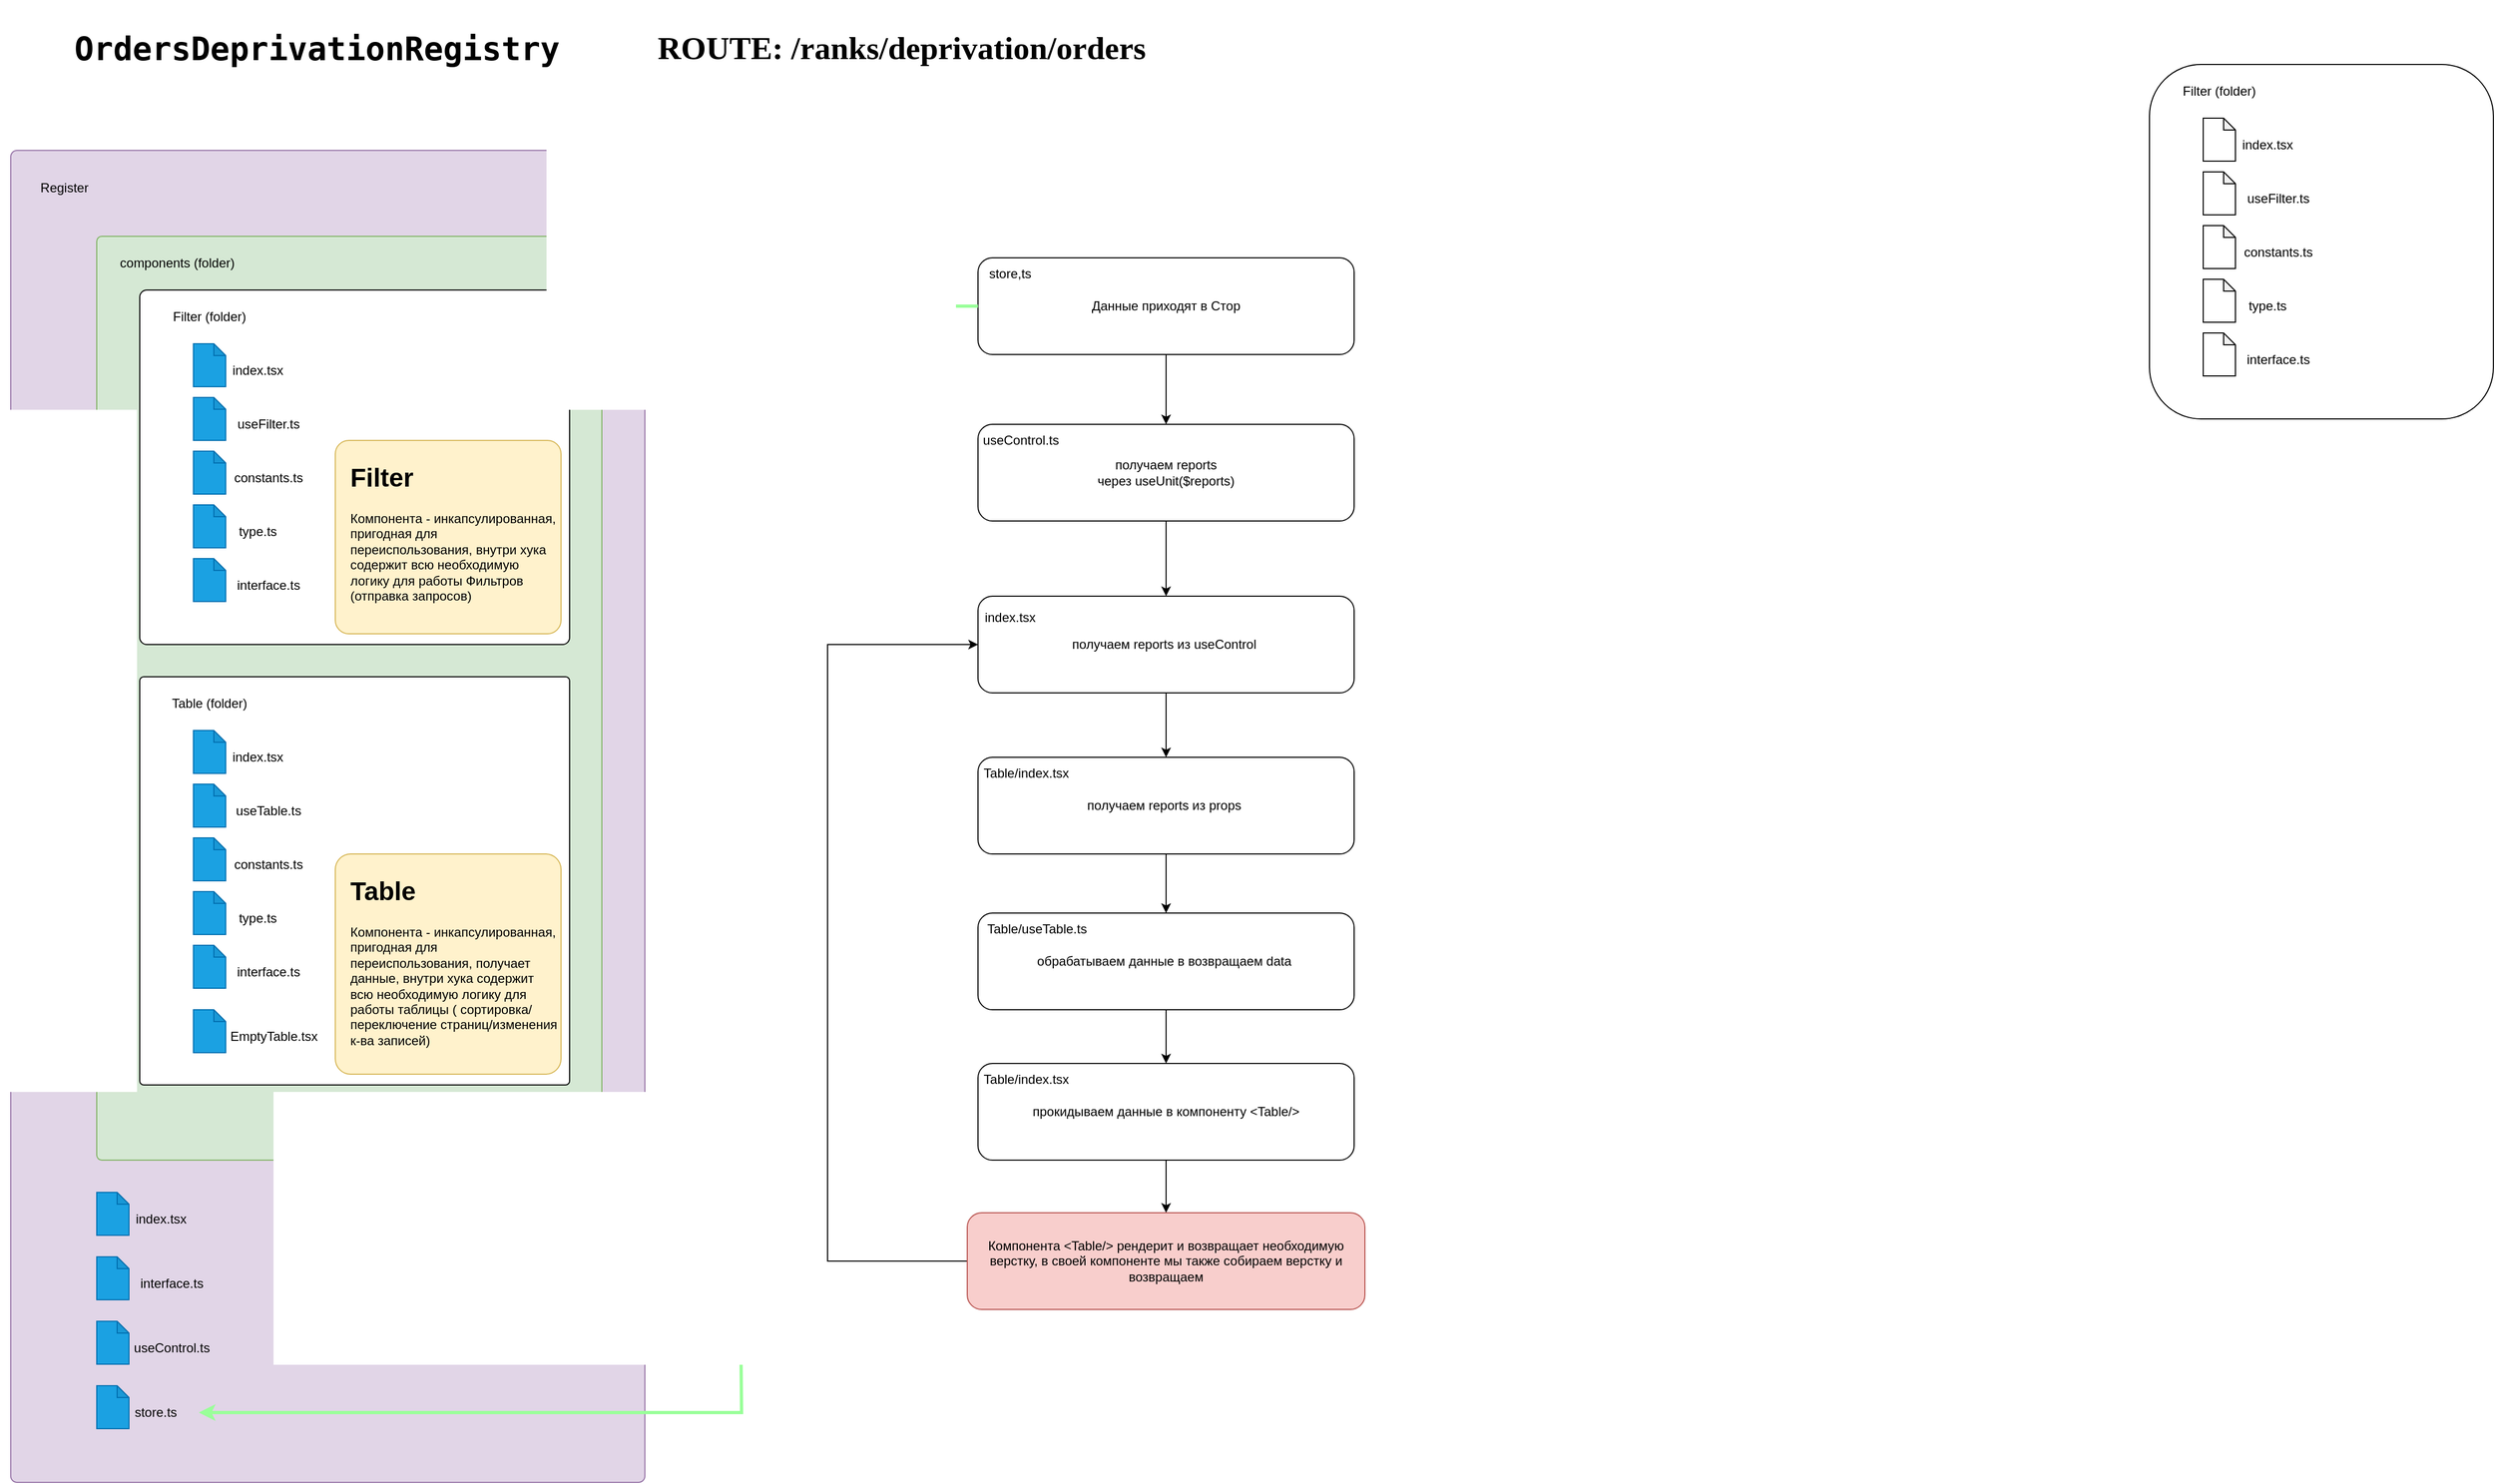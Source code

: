 <mxfile version="20.3.0" type="github">
  <diagram name="Page-1" id="b98fa263-6416-c6ec-5b7d-78bf54ef71d0">
    <mxGraphModel dx="1543" dy="1006" grid="1" gridSize="10" guides="1" tooltips="1" connect="1" arrows="1" fold="1" page="1" pageScale="1.5" pageWidth="1169" pageHeight="826" background="none" math="0" shadow="0">
      <root>
        <mxCell id="0" style=";html=1;" />
        <mxCell id="1" style=";html=1;" parent="0" />
        <mxCell id="S_p18HfiTmYRSQDMKSym-2" value="" style="rounded=1;whiteSpace=wrap;html=1;fillColor=#e1d5e7;strokeColor=#9673a6;arcSize=1;" vertex="1" parent="1">
          <mxGeometry x="440" y="160" width="590" height="1240" as="geometry" />
        </mxCell>
        <mxCell id="S_p18HfiTmYRSQDMKSym-7" value="" style="rounded=1;whiteSpace=wrap;html=1;fillColor=#d5e8d4;strokeColor=#82b366;arcSize=1;" vertex="1" parent="1">
          <mxGeometry x="520" y="240" width="470" height="860" as="geometry" />
        </mxCell>
        <mxCell id="S_p18HfiTmYRSQDMKSym-8" value="Register" style="text;html=1;strokeColor=none;fillColor=none;align=center;verticalAlign=middle;whiteSpace=wrap;rounded=0;" vertex="1" parent="1">
          <mxGeometry x="460" y="180" width="60" height="30" as="geometry" />
        </mxCell>
        <mxCell id="S_p18HfiTmYRSQDMKSym-9" value="components (folder)" style="text;html=1;strokeColor=none;fillColor=none;align=center;verticalAlign=middle;whiteSpace=wrap;rounded=0;" vertex="1" parent="1">
          <mxGeometry x="530" y="250" width="130" height="30" as="geometry" />
        </mxCell>
        <mxCell id="S_p18HfiTmYRSQDMKSym-11" value="" style="rounded=1;whiteSpace=wrap;html=1;arcSize=2;" vertex="1" parent="1">
          <mxGeometry x="560" y="290" width="400" height="330" as="geometry" />
        </mxCell>
        <mxCell id="S_p18HfiTmYRSQDMKSym-10" value="Filter (folder)" style="text;html=1;strokeColor=none;fillColor=none;align=center;verticalAlign=middle;whiteSpace=wrap;rounded=0;" vertex="1" parent="1">
          <mxGeometry x="560" y="300" width="130" height="30" as="geometry" />
        </mxCell>
        <mxCell id="S_p18HfiTmYRSQDMKSym-15" value="" style="group" vertex="1" connectable="0" parent="1">
          <mxGeometry x="610" y="340" width="90" height="40" as="geometry" />
        </mxCell>
        <mxCell id="S_p18HfiTmYRSQDMKSym-13" value="" style="shape=note;whiteSpace=wrap;html=1;backgroundOutline=1;darkOpacity=0.05;rounded=1;size=11;fillColor=#1ba1e2;fontColor=#ffffff;strokeColor=#006EAF;" vertex="1" parent="S_p18HfiTmYRSQDMKSym-15">
          <mxGeometry width="30" height="40" as="geometry" />
        </mxCell>
        <mxCell id="S_p18HfiTmYRSQDMKSym-14" value="index.tsx" style="text;html=1;strokeColor=none;fillColor=none;align=center;verticalAlign=middle;whiteSpace=wrap;rounded=0;" vertex="1" parent="S_p18HfiTmYRSQDMKSym-15">
          <mxGeometry x="30" y="10" width="60" height="30" as="geometry" />
        </mxCell>
        <mxCell id="S_p18HfiTmYRSQDMKSym-16" value="" style="group" vertex="1" connectable="0" parent="1">
          <mxGeometry x="610" y="390" width="110" height="40" as="geometry" />
        </mxCell>
        <mxCell id="S_p18HfiTmYRSQDMKSym-17" value="" style="shape=note;whiteSpace=wrap;html=1;backgroundOutline=1;darkOpacity=0.05;rounded=1;size=11;fillColor=#1ba1e2;fontColor=#ffffff;strokeColor=#006EAF;" vertex="1" parent="S_p18HfiTmYRSQDMKSym-16">
          <mxGeometry width="30" height="40" as="geometry" />
        </mxCell>
        <mxCell id="S_p18HfiTmYRSQDMKSym-18" value="useFilter.ts" style="text;html=1;strokeColor=none;fillColor=none;align=center;verticalAlign=middle;whiteSpace=wrap;rounded=0;" vertex="1" parent="S_p18HfiTmYRSQDMKSym-16">
          <mxGeometry x="30" y="10" width="80" height="30" as="geometry" />
        </mxCell>
        <mxCell id="S_p18HfiTmYRSQDMKSym-19" value="" style="group" vertex="1" connectable="0" parent="1">
          <mxGeometry x="610" y="540" width="110" height="40" as="geometry" />
        </mxCell>
        <mxCell id="S_p18HfiTmYRSQDMKSym-20" value="" style="shape=note;whiteSpace=wrap;html=1;backgroundOutline=1;darkOpacity=0.05;rounded=1;size=11;fillColor=#1ba1e2;fontColor=#ffffff;strokeColor=#006EAF;" vertex="1" parent="S_p18HfiTmYRSQDMKSym-19">
          <mxGeometry width="30" height="40" as="geometry" />
        </mxCell>
        <mxCell id="S_p18HfiTmYRSQDMKSym-21" value="interface.ts" style="text;html=1;strokeColor=none;fillColor=none;align=center;verticalAlign=middle;whiteSpace=wrap;rounded=0;" vertex="1" parent="S_p18HfiTmYRSQDMKSym-19">
          <mxGeometry x="30" y="10" width="80" height="30" as="geometry" />
        </mxCell>
        <mxCell id="S_p18HfiTmYRSQDMKSym-22" value="" style="group" vertex="1" connectable="0" parent="1">
          <mxGeometry x="610" y="490" width="90" height="40" as="geometry" />
        </mxCell>
        <mxCell id="S_p18HfiTmYRSQDMKSym-23" value="" style="shape=note;whiteSpace=wrap;html=1;backgroundOutline=1;darkOpacity=0.05;rounded=1;size=11;fillColor=#1ba1e2;fontColor=#ffffff;strokeColor=#006EAF;" vertex="1" parent="S_p18HfiTmYRSQDMKSym-22">
          <mxGeometry width="30" height="40" as="geometry" />
        </mxCell>
        <mxCell id="S_p18HfiTmYRSQDMKSym-24" value="type.ts" style="text;html=1;strokeColor=none;fillColor=none;align=center;verticalAlign=middle;whiteSpace=wrap;rounded=0;" vertex="1" parent="S_p18HfiTmYRSQDMKSym-22">
          <mxGeometry x="30" y="10" width="60" height="30" as="geometry" />
        </mxCell>
        <mxCell id="S_p18HfiTmYRSQDMKSym-26" value="" style="group" vertex="1" connectable="0" parent="1">
          <mxGeometry x="610" y="440" width="110" height="40" as="geometry" />
        </mxCell>
        <mxCell id="S_p18HfiTmYRSQDMKSym-27" value="" style="shape=note;whiteSpace=wrap;html=1;backgroundOutline=1;darkOpacity=0.05;rounded=1;size=11;fillColor=#1ba1e2;fontColor=#ffffff;strokeColor=#006EAF;" vertex="1" parent="S_p18HfiTmYRSQDMKSym-26">
          <mxGeometry width="30" height="40" as="geometry" />
        </mxCell>
        <mxCell id="S_p18HfiTmYRSQDMKSym-28" value="constants.ts" style="text;html=1;strokeColor=none;fillColor=none;align=center;verticalAlign=middle;whiteSpace=wrap;rounded=0;" vertex="1" parent="S_p18HfiTmYRSQDMKSym-26">
          <mxGeometry x="30" y="10" width="80" height="30" as="geometry" />
        </mxCell>
        <mxCell id="S_p18HfiTmYRSQDMKSym-47" value="" style="rounded=1;whiteSpace=wrap;html=1;" vertex="1" parent="1">
          <mxGeometry x="2430" y="80" width="320" height="330" as="geometry" />
        </mxCell>
        <mxCell id="S_p18HfiTmYRSQDMKSym-48" value="Filter (folder)" style="text;html=1;strokeColor=none;fillColor=none;align=center;verticalAlign=middle;whiteSpace=wrap;rounded=0;" vertex="1" parent="1">
          <mxGeometry x="2430" y="90" width="130" height="30" as="geometry" />
        </mxCell>
        <mxCell id="S_p18HfiTmYRSQDMKSym-49" value="" style="group" vertex="1" connectable="0" parent="1">
          <mxGeometry x="2480" y="130" width="90" height="40" as="geometry" />
        </mxCell>
        <mxCell id="S_p18HfiTmYRSQDMKSym-50" value="" style="shape=note;whiteSpace=wrap;html=1;backgroundOutline=1;darkOpacity=0.05;rounded=1;size=11;" vertex="1" parent="S_p18HfiTmYRSQDMKSym-49">
          <mxGeometry width="30" height="40" as="geometry" />
        </mxCell>
        <mxCell id="S_p18HfiTmYRSQDMKSym-51" value="index.tsx" style="text;html=1;strokeColor=none;fillColor=none;align=center;verticalAlign=middle;whiteSpace=wrap;rounded=0;" vertex="1" parent="S_p18HfiTmYRSQDMKSym-49">
          <mxGeometry x="30" y="10" width="60" height="30" as="geometry" />
        </mxCell>
        <mxCell id="S_p18HfiTmYRSQDMKSym-52" value="" style="group" vertex="1" connectable="0" parent="1">
          <mxGeometry x="2480" y="180" width="110" height="40" as="geometry" />
        </mxCell>
        <mxCell id="S_p18HfiTmYRSQDMKSym-53" value="" style="shape=note;whiteSpace=wrap;html=1;backgroundOutline=1;darkOpacity=0.05;rounded=1;size=11;" vertex="1" parent="S_p18HfiTmYRSQDMKSym-52">
          <mxGeometry width="30" height="40" as="geometry" />
        </mxCell>
        <mxCell id="S_p18HfiTmYRSQDMKSym-54" value="useFilter.ts" style="text;html=1;strokeColor=none;fillColor=none;align=center;verticalAlign=middle;whiteSpace=wrap;rounded=0;" vertex="1" parent="S_p18HfiTmYRSQDMKSym-52">
          <mxGeometry x="30" y="10" width="80" height="30" as="geometry" />
        </mxCell>
        <mxCell id="S_p18HfiTmYRSQDMKSym-55" value="" style="group" vertex="1" connectable="0" parent="1">
          <mxGeometry x="2480" y="330" width="110" height="40" as="geometry" />
        </mxCell>
        <mxCell id="S_p18HfiTmYRSQDMKSym-56" value="" style="shape=note;whiteSpace=wrap;html=1;backgroundOutline=1;darkOpacity=0.05;rounded=1;size=11;" vertex="1" parent="S_p18HfiTmYRSQDMKSym-55">
          <mxGeometry width="30" height="40" as="geometry" />
        </mxCell>
        <mxCell id="S_p18HfiTmYRSQDMKSym-57" value="interface.ts" style="text;html=1;strokeColor=none;fillColor=none;align=center;verticalAlign=middle;whiteSpace=wrap;rounded=0;" vertex="1" parent="S_p18HfiTmYRSQDMKSym-55">
          <mxGeometry x="30" y="10" width="80" height="30" as="geometry" />
        </mxCell>
        <mxCell id="S_p18HfiTmYRSQDMKSym-58" value="" style="group" vertex="1" connectable="0" parent="1">
          <mxGeometry x="2480" y="280" width="90" height="40" as="geometry" />
        </mxCell>
        <mxCell id="S_p18HfiTmYRSQDMKSym-59" value="" style="shape=note;whiteSpace=wrap;html=1;backgroundOutline=1;darkOpacity=0.05;rounded=1;size=11;" vertex="1" parent="S_p18HfiTmYRSQDMKSym-58">
          <mxGeometry width="30" height="40" as="geometry" />
        </mxCell>
        <mxCell id="S_p18HfiTmYRSQDMKSym-60" value="type.ts" style="text;html=1;strokeColor=none;fillColor=none;align=center;verticalAlign=middle;whiteSpace=wrap;rounded=0;" vertex="1" parent="S_p18HfiTmYRSQDMKSym-58">
          <mxGeometry x="30" y="10" width="60" height="30" as="geometry" />
        </mxCell>
        <mxCell id="S_p18HfiTmYRSQDMKSym-61" value="" style="group" vertex="1" connectable="0" parent="1">
          <mxGeometry x="2480" y="230" width="110" height="40" as="geometry" />
        </mxCell>
        <mxCell id="S_p18HfiTmYRSQDMKSym-62" value="" style="shape=note;whiteSpace=wrap;html=1;backgroundOutline=1;darkOpacity=0.05;rounded=1;size=11;" vertex="1" parent="S_p18HfiTmYRSQDMKSym-61">
          <mxGeometry width="30" height="40" as="geometry" />
        </mxCell>
        <mxCell id="S_p18HfiTmYRSQDMKSym-63" value="constants.ts" style="text;html=1;strokeColor=none;fillColor=none;align=center;verticalAlign=middle;whiteSpace=wrap;rounded=0;" vertex="1" parent="S_p18HfiTmYRSQDMKSym-61">
          <mxGeometry x="30" y="10" width="80" height="30" as="geometry" />
        </mxCell>
        <mxCell id="S_p18HfiTmYRSQDMKSym-64" value="" style="rounded=1;whiteSpace=wrap;html=1;arcSize=1;" vertex="1" parent="1">
          <mxGeometry x="560" y="650" width="400" height="380" as="geometry" />
        </mxCell>
        <mxCell id="S_p18HfiTmYRSQDMKSym-65" value="Table (folder)" style="text;html=1;strokeColor=none;fillColor=none;align=center;verticalAlign=middle;whiteSpace=wrap;rounded=0;" vertex="1" parent="1">
          <mxGeometry x="560" y="660" width="130" height="30" as="geometry" />
        </mxCell>
        <mxCell id="S_p18HfiTmYRSQDMKSym-66" value="" style="group" vertex="1" connectable="0" parent="1">
          <mxGeometry x="610" y="700" width="90" height="40" as="geometry" />
        </mxCell>
        <mxCell id="S_p18HfiTmYRSQDMKSym-67" value="" style="shape=note;whiteSpace=wrap;html=1;backgroundOutline=1;darkOpacity=0.05;rounded=1;size=11;fillColor=#1ba1e2;fontColor=#ffffff;strokeColor=#006EAF;" vertex="1" parent="S_p18HfiTmYRSQDMKSym-66">
          <mxGeometry width="30" height="40" as="geometry" />
        </mxCell>
        <mxCell id="S_p18HfiTmYRSQDMKSym-68" value="index.tsx" style="text;html=1;strokeColor=none;fillColor=none;align=center;verticalAlign=middle;whiteSpace=wrap;rounded=0;" vertex="1" parent="S_p18HfiTmYRSQDMKSym-66">
          <mxGeometry x="30" y="10" width="60" height="30" as="geometry" />
        </mxCell>
        <mxCell id="S_p18HfiTmYRSQDMKSym-69" value="" style="group" vertex="1" connectable="0" parent="1">
          <mxGeometry x="610" y="750" width="110" height="40" as="geometry" />
        </mxCell>
        <mxCell id="S_p18HfiTmYRSQDMKSym-70" value="" style="shape=note;whiteSpace=wrap;html=1;backgroundOutline=1;darkOpacity=0.05;rounded=1;size=11;fillColor=#1ba1e2;fontColor=#ffffff;strokeColor=#006EAF;" vertex="1" parent="S_p18HfiTmYRSQDMKSym-69">
          <mxGeometry width="30" height="40" as="geometry" />
        </mxCell>
        <mxCell id="S_p18HfiTmYRSQDMKSym-71" value="useTable.ts" style="text;html=1;strokeColor=none;fillColor=none;align=center;verticalAlign=middle;whiteSpace=wrap;rounded=0;" vertex="1" parent="S_p18HfiTmYRSQDMKSym-69">
          <mxGeometry x="30" y="10" width="80" height="30" as="geometry" />
        </mxCell>
        <mxCell id="S_p18HfiTmYRSQDMKSym-72" value="" style="group" vertex="1" connectable="0" parent="1">
          <mxGeometry x="610" y="800" width="110" height="40" as="geometry" />
        </mxCell>
        <mxCell id="S_p18HfiTmYRSQDMKSym-73" value="" style="shape=note;whiteSpace=wrap;html=1;backgroundOutline=1;darkOpacity=0.05;rounded=1;size=11;fillColor=#1ba1e2;fontColor=#ffffff;strokeColor=#006EAF;" vertex="1" parent="S_p18HfiTmYRSQDMKSym-72">
          <mxGeometry width="30" height="40" as="geometry" />
        </mxCell>
        <mxCell id="S_p18HfiTmYRSQDMKSym-74" value="constants.ts" style="text;html=1;strokeColor=none;fillColor=none;align=center;verticalAlign=middle;whiteSpace=wrap;rounded=0;" vertex="1" parent="S_p18HfiTmYRSQDMKSym-72">
          <mxGeometry x="30" y="10" width="80" height="30" as="geometry" />
        </mxCell>
        <mxCell id="S_p18HfiTmYRSQDMKSym-75" value="" style="group" vertex="1" connectable="0" parent="1">
          <mxGeometry x="610" y="850" width="90" height="40" as="geometry" />
        </mxCell>
        <mxCell id="S_p18HfiTmYRSQDMKSym-76" value="" style="shape=note;whiteSpace=wrap;html=1;backgroundOutline=1;darkOpacity=0.05;rounded=1;size=11;fillColor=#1ba1e2;fontColor=#ffffff;strokeColor=#006EAF;" vertex="1" parent="S_p18HfiTmYRSQDMKSym-75">
          <mxGeometry width="30" height="40" as="geometry" />
        </mxCell>
        <mxCell id="S_p18HfiTmYRSQDMKSym-77" value="type.ts" style="text;html=1;strokeColor=none;fillColor=none;align=center;verticalAlign=middle;whiteSpace=wrap;rounded=0;" vertex="1" parent="S_p18HfiTmYRSQDMKSym-75">
          <mxGeometry x="30" y="10" width="60" height="30" as="geometry" />
        </mxCell>
        <mxCell id="S_p18HfiTmYRSQDMKSym-78" value="" style="group" vertex="1" connectable="0" parent="1">
          <mxGeometry x="610" y="900" width="110" height="40" as="geometry" />
        </mxCell>
        <mxCell id="S_p18HfiTmYRSQDMKSym-79" value="" style="shape=note;whiteSpace=wrap;html=1;backgroundOutline=1;darkOpacity=0.05;rounded=1;size=11;fillColor=#1ba1e2;fontColor=#ffffff;strokeColor=#006EAF;" vertex="1" parent="S_p18HfiTmYRSQDMKSym-78">
          <mxGeometry width="30" height="40" as="geometry" />
        </mxCell>
        <mxCell id="S_p18HfiTmYRSQDMKSym-80" value="interface.ts" style="text;html=1;strokeColor=none;fillColor=none;align=center;verticalAlign=middle;whiteSpace=wrap;rounded=0;" vertex="1" parent="S_p18HfiTmYRSQDMKSym-78">
          <mxGeometry x="30" y="10" width="80" height="30" as="geometry" />
        </mxCell>
        <mxCell id="S_p18HfiTmYRSQDMKSym-81" value="" style="group" vertex="1" connectable="0" parent="1">
          <mxGeometry x="610" y="960" width="120" height="40" as="geometry" />
        </mxCell>
        <mxCell id="S_p18HfiTmYRSQDMKSym-82" value="" style="shape=note;whiteSpace=wrap;html=1;backgroundOutline=1;darkOpacity=0.05;rounded=1;size=11;fillColor=#1ba1e2;fontColor=#ffffff;strokeColor=#006EAF;" vertex="1" parent="S_p18HfiTmYRSQDMKSym-81">
          <mxGeometry width="30" height="40" as="geometry" />
        </mxCell>
        <mxCell id="S_p18HfiTmYRSQDMKSym-83" value="EmptyTable.tsx" style="text;html=1;strokeColor=none;fillColor=none;align=center;verticalAlign=middle;whiteSpace=wrap;rounded=0;" vertex="1" parent="S_p18HfiTmYRSQDMKSym-81">
          <mxGeometry x="30" y="10" width="90" height="30" as="geometry" />
        </mxCell>
        <mxCell id="S_p18HfiTmYRSQDMKSym-85" value="" style="group" vertex="1" connectable="0" parent="1">
          <mxGeometry x="520" y="1130" width="90" height="40" as="geometry" />
        </mxCell>
        <mxCell id="S_p18HfiTmYRSQDMKSym-86" value="" style="shape=note;whiteSpace=wrap;html=1;backgroundOutline=1;darkOpacity=0.05;rounded=1;size=11;fillColor=#1ba1e2;fontColor=#ffffff;strokeColor=#006EAF;" vertex="1" parent="S_p18HfiTmYRSQDMKSym-85">
          <mxGeometry width="30" height="40" as="geometry" />
        </mxCell>
        <mxCell id="S_p18HfiTmYRSQDMKSym-87" value="index.tsx" style="text;html=1;strokeColor=none;fillColor=none;align=center;verticalAlign=middle;whiteSpace=wrap;rounded=0;" vertex="1" parent="S_p18HfiTmYRSQDMKSym-85">
          <mxGeometry x="30" y="10" width="60" height="30" as="geometry" />
        </mxCell>
        <mxCell id="S_p18HfiTmYRSQDMKSym-88" value="" style="group" vertex="1" connectable="0" parent="1">
          <mxGeometry x="520" y="1190" width="110" height="40" as="geometry" />
        </mxCell>
        <mxCell id="S_p18HfiTmYRSQDMKSym-89" value="" style="shape=note;whiteSpace=wrap;html=1;backgroundOutline=1;darkOpacity=0.05;rounded=1;size=11;fillColor=#1ba1e2;fontColor=#ffffff;strokeColor=#006EAF;" vertex="1" parent="S_p18HfiTmYRSQDMKSym-88">
          <mxGeometry width="30" height="40" as="geometry" />
        </mxCell>
        <mxCell id="S_p18HfiTmYRSQDMKSym-90" value="interface.ts" style="text;html=1;strokeColor=none;fillColor=none;align=center;verticalAlign=middle;whiteSpace=wrap;rounded=0;" vertex="1" parent="S_p18HfiTmYRSQDMKSym-88">
          <mxGeometry x="30" y="10" width="80" height="30" as="geometry" />
        </mxCell>
        <mxCell id="S_p18HfiTmYRSQDMKSym-91" value="" style="group" vertex="1" connectable="0" parent="1">
          <mxGeometry x="520" y="1250" width="110" height="40" as="geometry" />
        </mxCell>
        <mxCell id="S_p18HfiTmYRSQDMKSym-92" value="" style="shape=note;whiteSpace=wrap;html=1;backgroundOutline=1;darkOpacity=0.05;rounded=1;size=11;fillColor=#1ba1e2;fontColor=#ffffff;strokeColor=#006EAF;" vertex="1" parent="S_p18HfiTmYRSQDMKSym-91">
          <mxGeometry width="30" height="40" as="geometry" />
        </mxCell>
        <mxCell id="S_p18HfiTmYRSQDMKSym-93" value="useControl.ts" style="text;html=1;strokeColor=none;fillColor=none;align=center;verticalAlign=middle;whiteSpace=wrap;rounded=0;" vertex="1" parent="S_p18HfiTmYRSQDMKSym-91">
          <mxGeometry x="30" y="10" width="80" height="30" as="geometry" />
        </mxCell>
        <mxCell id="S_p18HfiTmYRSQDMKSym-94" value="" style="group" vertex="1" connectable="0" parent="1">
          <mxGeometry x="520" y="1310" width="110" height="40" as="geometry" />
        </mxCell>
        <mxCell id="S_p18HfiTmYRSQDMKSym-95" value="" style="shape=note;whiteSpace=wrap;html=1;backgroundOutline=1;darkOpacity=0.05;rounded=1;size=11;fillColor=#1ba1e2;fontColor=#ffffff;strokeColor=#006EAF;" vertex="1" parent="S_p18HfiTmYRSQDMKSym-94">
          <mxGeometry width="30" height="40" as="geometry" />
        </mxCell>
        <mxCell id="S_p18HfiTmYRSQDMKSym-96" value="store.ts" style="text;html=1;strokeColor=none;fillColor=none;align=center;verticalAlign=middle;whiteSpace=wrap;rounded=0;" vertex="1" parent="S_p18HfiTmYRSQDMKSym-94">
          <mxGeometry x="15" y="10" width="80" height="30" as="geometry" />
        </mxCell>
        <mxCell id="S_p18HfiTmYRSQDMKSym-101" value="" style="edgeStyle=orthogonalEdgeStyle;rounded=0;orthogonalLoop=1;jettySize=auto;html=1;" edge="1" parent="1" source="S_p18HfiTmYRSQDMKSym-98" target="S_p18HfiTmYRSQDMKSym-99">
          <mxGeometry relative="1" as="geometry" />
        </mxCell>
        <mxCell id="S_p18HfiTmYRSQDMKSym-98" value="Данные приходят в Стор" style="rounded=1;whiteSpace=wrap;html=1;" vertex="1" parent="1">
          <mxGeometry x="1340" y="260" width="350" height="90" as="geometry" />
        </mxCell>
        <mxCell id="S_p18HfiTmYRSQDMKSym-102" value="" style="edgeStyle=orthogonalEdgeStyle;rounded=0;orthogonalLoop=1;jettySize=auto;html=1;" edge="1" parent="1" source="S_p18HfiTmYRSQDMKSym-99" target="S_p18HfiTmYRSQDMKSym-100">
          <mxGeometry relative="1" as="geometry" />
        </mxCell>
        <mxCell id="S_p18HfiTmYRSQDMKSym-99" value="получаем reports&lt;br&gt;&amp;nbsp;через useUnit($reports)&amp;nbsp;" style="rounded=1;whiteSpace=wrap;html=1;" vertex="1" parent="1">
          <mxGeometry x="1340" y="415" width="350" height="90" as="geometry" />
        </mxCell>
        <mxCell id="S_p18HfiTmYRSQDMKSym-105" value="" style="edgeStyle=orthogonalEdgeStyle;rounded=0;orthogonalLoop=1;jettySize=auto;html=1;" edge="1" parent="1" source="S_p18HfiTmYRSQDMKSym-100" target="S_p18HfiTmYRSQDMKSym-104">
          <mxGeometry relative="1" as="geometry" />
        </mxCell>
        <mxCell id="S_p18HfiTmYRSQDMKSym-100" value="получаем reports&amp;nbsp;из useControl&amp;nbsp;" style="rounded=1;whiteSpace=wrap;html=1;" vertex="1" parent="1">
          <mxGeometry x="1340" y="575" width="350" height="90" as="geometry" />
        </mxCell>
        <mxCell id="S_p18HfiTmYRSQDMKSym-112" value="" style="edgeStyle=orthogonalEdgeStyle;rounded=0;orthogonalLoop=1;jettySize=auto;html=1;" edge="1" parent="1" source="S_p18HfiTmYRSQDMKSym-104" target="S_p18HfiTmYRSQDMKSym-108">
          <mxGeometry relative="1" as="geometry" />
        </mxCell>
        <mxCell id="S_p18HfiTmYRSQDMKSym-104" value="получаем reports&amp;nbsp;из props&amp;nbsp;" style="rounded=1;whiteSpace=wrap;html=1;" vertex="1" parent="1">
          <mxGeometry x="1340" y="725" width="350" height="90" as="geometry" />
        </mxCell>
        <mxCell id="S_p18HfiTmYRSQDMKSym-113" value="" style="edgeStyle=orthogonalEdgeStyle;rounded=0;orthogonalLoop=1;jettySize=auto;html=1;" edge="1" parent="1" source="S_p18HfiTmYRSQDMKSym-108" target="S_p18HfiTmYRSQDMKSym-110">
          <mxGeometry relative="1" as="geometry" />
        </mxCell>
        <mxCell id="S_p18HfiTmYRSQDMKSym-108" value="обрабатываем данные в возвращаем data&amp;nbsp;" style="rounded=1;whiteSpace=wrap;html=1;" vertex="1" parent="1">
          <mxGeometry x="1340" y="870" width="350" height="90" as="geometry" />
        </mxCell>
        <mxCell id="S_p18HfiTmYRSQDMKSym-114" value="" style="edgeStyle=orthogonalEdgeStyle;rounded=0;orthogonalLoop=1;jettySize=auto;html=1;" edge="1" parent="1" source="S_p18HfiTmYRSQDMKSym-110" target="S_p18HfiTmYRSQDMKSym-111">
          <mxGeometry relative="1" as="geometry" />
        </mxCell>
        <mxCell id="S_p18HfiTmYRSQDMKSym-110" value="прокидываем данные в компоненту &amp;lt;Table/&amp;gt;" style="rounded=1;whiteSpace=wrap;html=1;" vertex="1" parent="1">
          <mxGeometry x="1340" y="1010" width="350" height="90" as="geometry" />
        </mxCell>
        <mxCell id="S_p18HfiTmYRSQDMKSym-116" style="edgeStyle=orthogonalEdgeStyle;rounded=0;orthogonalLoop=1;jettySize=auto;html=1;exitX=0;exitY=0.5;exitDx=0;exitDy=0;entryX=0;entryY=0.5;entryDx=0;entryDy=0;" edge="1" parent="1" source="S_p18HfiTmYRSQDMKSym-111" target="S_p18HfiTmYRSQDMKSym-100">
          <mxGeometry relative="1" as="geometry">
            <Array as="points">
              <mxPoint x="1200" y="1194" />
              <mxPoint x="1200" y="620" />
            </Array>
          </mxGeometry>
        </mxCell>
        <mxCell id="S_p18HfiTmYRSQDMKSym-111" value="Компонента &amp;lt;Table/&amp;gt; рендерит и возвращает необходимую верстку, в своей компоненте мы также собираем верстку и возвращаем" style="rounded=1;whiteSpace=wrap;html=1;fillColor=#f8cecc;strokeColor=#b85450;" vertex="1" parent="1">
          <mxGeometry x="1330" y="1149" width="370" height="90" as="geometry" />
        </mxCell>
        <mxCell id="S_p18HfiTmYRSQDMKSym-123" value="" style="endArrow=classic;html=1;rounded=0;entryX=1;entryY=0.5;entryDx=0;entryDy=0;exitX=0;exitY=0.5;exitDx=0;exitDy=0;strokeWidth=3;strokeColor=#99FF99;" edge="1" parent="1" source="S_p18HfiTmYRSQDMKSym-98" target="S_p18HfiTmYRSQDMKSym-96">
          <mxGeometry width="50" height="50" relative="1" as="geometry">
            <mxPoint x="1160" y="340" as="sourcePoint" />
            <mxPoint x="1450" y="760" as="targetPoint" />
            <Array as="points">
              <mxPoint x="1110" y="305" />
              <mxPoint x="1120" y="1335" />
            </Array>
          </mxGeometry>
        </mxCell>
        <mxCell id="S_p18HfiTmYRSQDMKSym-124" value="index.tsx" style="text;html=1;strokeColor=none;fillColor=none;align=center;verticalAlign=middle;whiteSpace=wrap;rounded=0;" vertex="1" parent="1">
          <mxGeometry x="1340" y="580" width="60" height="30" as="geometry" />
        </mxCell>
        <mxCell id="S_p18HfiTmYRSQDMKSym-125" value="useControl.ts" style="text;html=1;strokeColor=none;fillColor=none;align=center;verticalAlign=middle;whiteSpace=wrap;rounded=0;" vertex="1" parent="1">
          <mxGeometry x="1350" y="415" width="60" height="30" as="geometry" />
        </mxCell>
        <mxCell id="S_p18HfiTmYRSQDMKSym-126" value="store,ts" style="text;html=1;strokeColor=none;fillColor=none;align=center;verticalAlign=middle;whiteSpace=wrap;rounded=0;" vertex="1" parent="1">
          <mxGeometry x="1340" y="260" width="60" height="30" as="geometry" />
        </mxCell>
        <mxCell id="S_p18HfiTmYRSQDMKSym-128" value="Table/index.tsx" style="text;html=1;strokeColor=none;fillColor=none;align=center;verticalAlign=middle;whiteSpace=wrap;rounded=0;" vertex="1" parent="1">
          <mxGeometry x="1340" y="725" width="90" height="30" as="geometry" />
        </mxCell>
        <mxCell id="S_p18HfiTmYRSQDMKSym-129" value="Table/useTable.ts" style="text;html=1;strokeColor=none;fillColor=none;align=center;verticalAlign=middle;whiteSpace=wrap;rounded=0;" vertex="1" parent="1">
          <mxGeometry x="1340" y="870" width="110" height="30" as="geometry" />
        </mxCell>
        <mxCell id="S_p18HfiTmYRSQDMKSym-130" value="Table/index.tsx" style="text;html=1;strokeColor=none;fillColor=none;align=center;verticalAlign=middle;whiteSpace=wrap;rounded=0;" vertex="1" parent="1">
          <mxGeometry x="1340" y="1010" width="90" height="30" as="geometry" />
        </mxCell>
        <mxCell id="S_p18HfiTmYRSQDMKSym-135" value="&lt;h1 style=&quot;color: rgb(0, 0, 0); font-family: Helvetica; font-style: normal; font-variant-ligatures: normal; font-variant-caps: normal; letter-spacing: normal; orphans: 2; text-align: left; text-indent: 0px; text-transform: none; widows: 2; word-spacing: 0px; -webkit-text-stroke-width: 0px; text-decoration-thickness: initial; text-decoration-style: initial; text-decoration-color: initial;&quot;&gt;Filter&lt;/h1&gt;&lt;p style=&quot;color: rgb(0, 0, 0); font-family: Helvetica; font-size: 12px; font-style: normal; font-variant-ligatures: normal; font-variant-caps: normal; font-weight: 400; letter-spacing: normal; orphans: 2; text-align: left; text-indent: 0px; text-transform: none; widows: 2; word-spacing: 0px; -webkit-text-stroke-width: 0px; text-decoration-thickness: initial; text-decoration-style: initial; text-decoration-color: initial;&quot;&gt;Компонента - инкапсулированная, пригодная для переиспользования, внутри хука содержит всю необходимую логику для работы Фильтров (отправка запросов)&amp;nbsp;&lt;/p&gt;" style="text;whiteSpace=wrap;html=1;strokeColor=#d6b656;perimeterSpacing=0;rounded=1;arcSize=7;fillColor=#fff2cc;spacingLeft=14;spacing=0;spacingRight=5;" vertex="1" parent="1">
          <mxGeometry x="742" y="430" width="210" height="180" as="geometry" />
        </mxCell>
        <mxCell id="S_p18HfiTmYRSQDMKSym-136" value="&lt;h1&gt;Table&lt;/h1&gt;&lt;h1&gt;&lt;p style=&quot;font-size: 12px; font-weight: 400;&quot;&gt;Компонента - инкапсулированная, пригодная для переиспользования, получает данные, внутри хука содержит всю необходимую логику для работы таблицы ( сортировка/переключение страниц/изменения к-ва записей)&amp;nbsp;&lt;/p&gt;&lt;/h1&gt;" style="text;whiteSpace=wrap;html=1;strokeColor=#d6b656;perimeterSpacing=0;rounded=1;arcSize=7;fillColor=#fff2cc;spacingLeft=14;spacing=0;spacingRight=5;" vertex="1" parent="1">
          <mxGeometry x="742" y="815" width="210" height="205" as="geometry" />
        </mxCell>
        <mxCell id="S_p18HfiTmYRSQDMKSym-137" value="&lt;h1 style=&quot;font-family: &amp;quot;JetBrains Mono&amp;quot;, monospace;&quot;&gt;&lt;span style=&quot;&quot;&gt;&lt;font style=&quot;font-size: 30px;&quot;&gt;OrdersDeprivationRegistry&lt;/font&gt;&lt;/span&gt;&lt;/h1&gt;" style="text;html=1;strokeColor=none;fillColor=none;align=center;verticalAlign=middle;whiteSpace=wrap;rounded=0;labelBackgroundColor=none;fontColor=default;fontStyle=0;labelBorderColor=none;" vertex="1" parent="1">
          <mxGeometry x="430" y="20" width="590" height="90" as="geometry" />
        </mxCell>
        <mxCell id="S_p18HfiTmYRSQDMKSym-138" value="&lt;div style=&quot;&quot;&gt;&lt;span style=&quot;&quot;&gt;&lt;b&gt;ROUTE: /ranks/deprivation/orders&lt;/b&gt;&lt;/span&gt;&lt;/div&gt;" style="text;whiteSpace=wrap;html=1;fontSize=30;fontColor=#000000;labelBackgroundColor=none;fontFamily=Times New Roman;" vertex="1" parent="1">
          <mxGeometry x="1040" y="40" width="690" height="120" as="geometry" />
        </mxCell>
      </root>
    </mxGraphModel>
  </diagram>
</mxfile>
